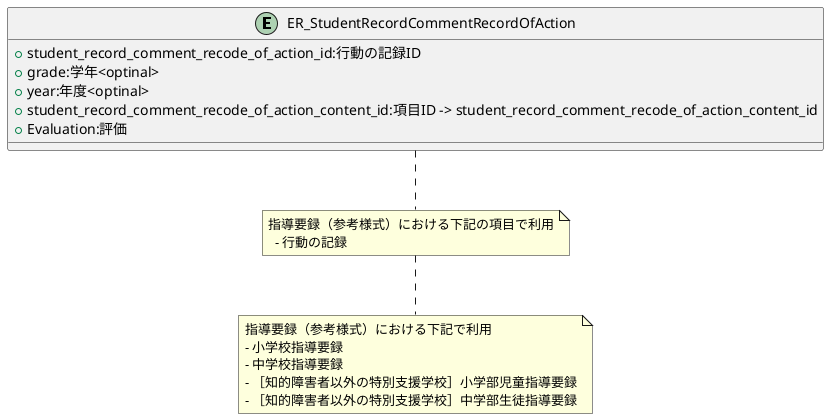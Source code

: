 @startuml

entity "ER_StudentRecordCommentRecordOfAction"{
    + student_record_comment_recode_of_action_id:行動の記録ID
    + grade:学年<optinal>
    + year:年度<optinal>
    + student_record_comment_recode_of_action_content_id:項目ID -> student_record_comment_recode_of_action_content_id
    + Evaluation:評価
}
note bottom
指導要録（参考様式）における下記の項目で利用
  - 行動の記録
end note

note bottom
指導要録（参考様式）における下記で利用
- 小学校指導要録
- 中学校指導要録
- ［知的障害者以外の特別支援学校］小学部児童指導要録
- ［知的障害者以外の特別支援学校］中学部生徒指導要録
end note

@enduml